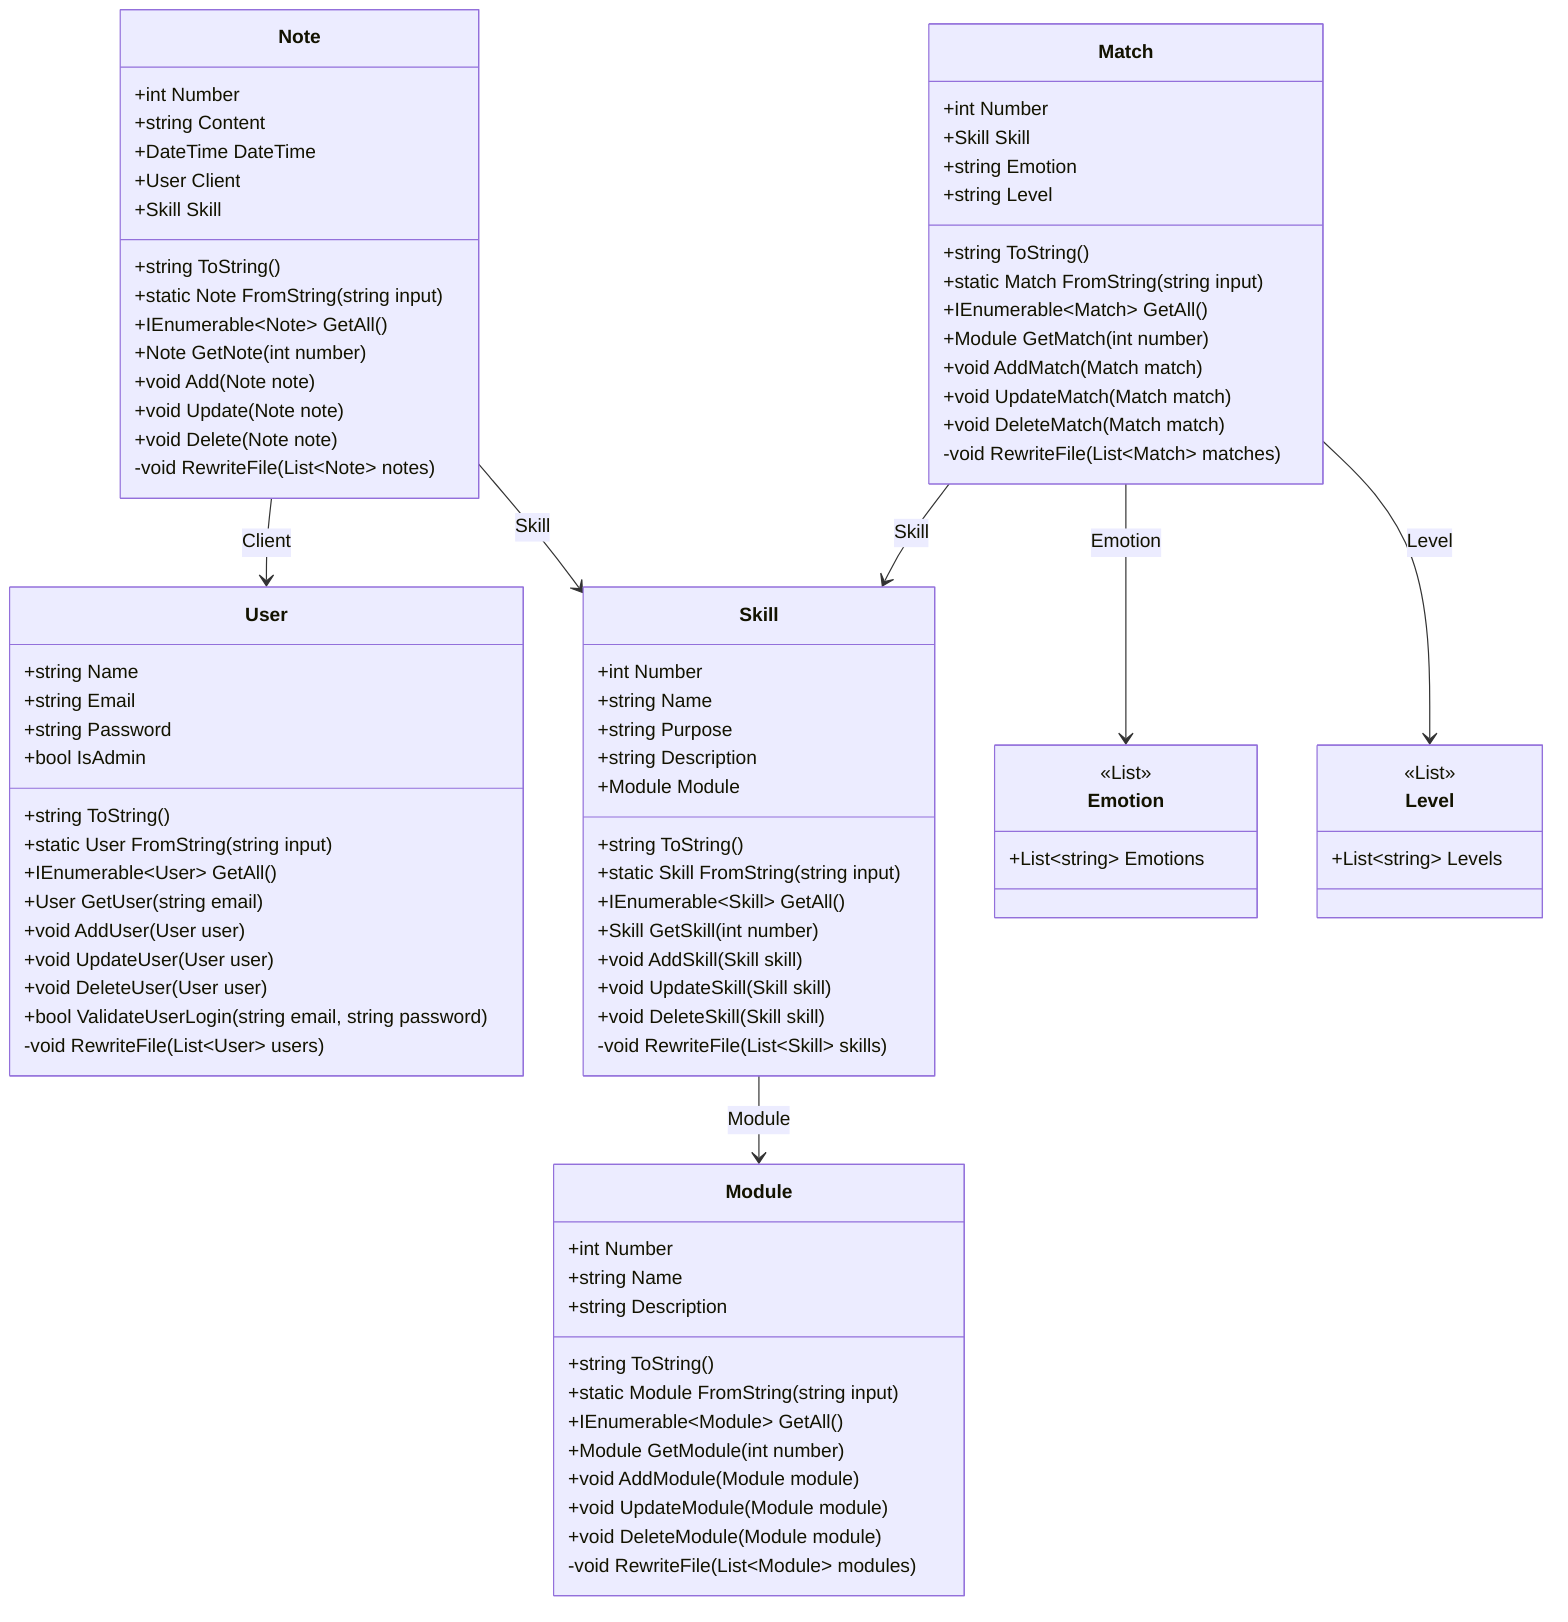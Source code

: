 ﻿    classDiagram



    Note --> User : Client
    Note --> Skill : Skill
    Skill --> Module : Module
    Match --> Skill : Skill
    Match --> Emotion : Emotion
    Match --> Level : Level
   
    class Note {
        +int Number
        +string Content
        +DateTime DateTime
        +User Client
        +Skill Skill
        +string ToString()
        +static Note FromString(string input)
        +IEnumerable~Note~ GetAll()
        +Note GetNote(int number)
        +void Add(Note note)
        +void Update(Note note)
        +void Delete(Note note)
        -void RewriteFile(List~Note~ notes)
    }

    class User {
        +string Name
        +string Email
        +string Password
        +bool IsAdmin
        +string ToString()
        +static User FromString(string input)
        +IEnumerable~User~ GetAll()
        +User GetUser(string email)
        +void AddUser(User user)
        +void UpdateUser(User user)
        +void DeleteUser(User user)
        +bool ValidateUserLogin(string email, string password)
        -void RewriteFile(List~User~ users)
    }

    class Module {
        +int Number
        +string Name
        +string Description
        +string ToString()
        +static Module FromString(string input)
        +IEnumerable~Module~ GetAll()
        +Module GetModule(int number)
        +void AddModule(Module module)
        +void UpdateModule(Module module)
        +void DeleteModule(Module module)
        -void RewriteFile(List~Module~ modules)
    }

    class Skill {
        +int Number
        +string Name
        +string Purpose
        +string Description
        +Module Module
        +string ToString()
        +static Skill FromString(string input)
        +IEnumerable~Skill~ GetAll()
        +Skill GetSkill(int number)
        +void AddSkill(Skill skill)
        +void UpdateSkill(Skill skill)
        +void DeleteSkill(Skill skill)
        -void RewriteFile(List~Skill~ skills)
    }

        class Match {
        +int Number
        +Skill Skill
        +string Emotion
        +string Level
        +string ToString()
        +static Match FromString(string input)
        +IEnumerable~Match~ GetAll()
        +Module GetMatch(int number)
        +void AddMatch(Match match)
        +void UpdateMatch(Match match)
        +void DeleteMatch(Match match)
        -void RewriteFile(List~Match~ matches)
    }

        class Emotion {
        <<List>>
        +List~string~ Emotions                
    }

        class Level {
        <<List>>
        +List~string~ Levels                
    }